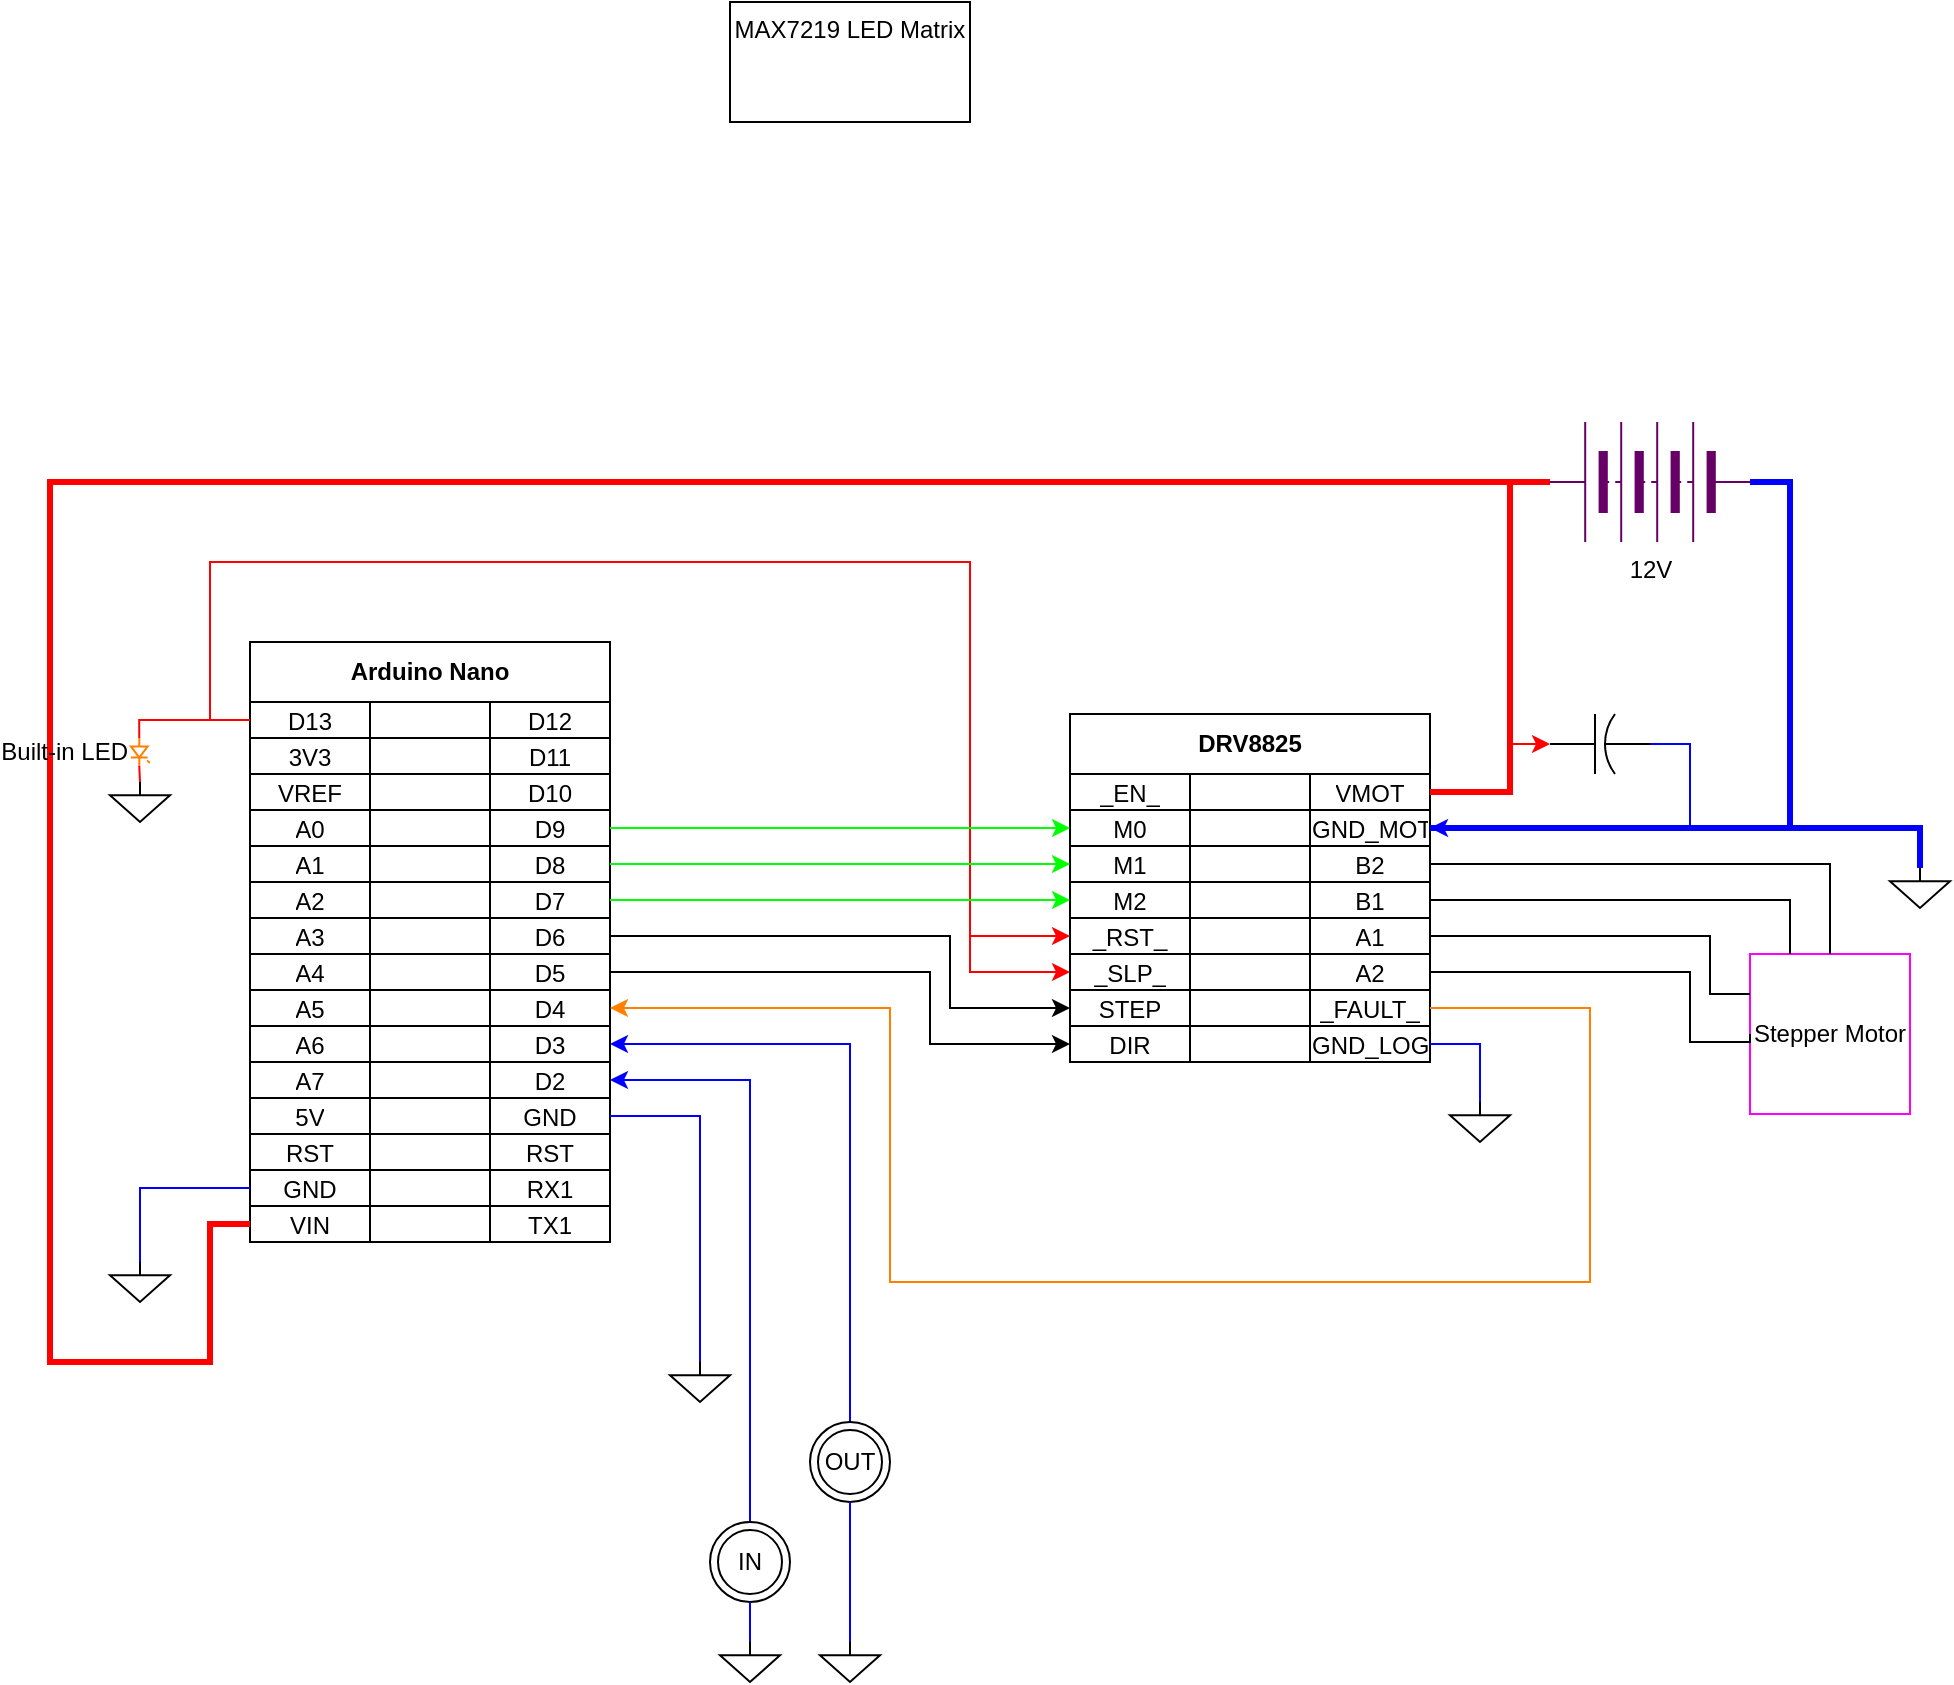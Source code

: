 <mxfile version="14.7.3" type="device"><diagram id="TXso9fVf8cM4rsJwW4SU" name="Page-1"><mxGraphModel dx="2128" dy="1680" grid="1" gridSize="10" guides="1" tooltips="1" connect="1" arrows="1" fold="1" page="1" pageScale="1" pageWidth="850" pageHeight="1100" math="0" shadow="0"><root><mxCell id="0"/><mxCell id="1" parent="0"/><mxCell id="DZu8UO2QoHD8hDqVI39r-14" value="Arduino Nano" style="shape=table;html=1;whiteSpace=wrap;startSize=30;container=1;collapsible=0;childLayout=tableLayout;fontStyle=1;align=center;" parent="1" vertex="1"><mxGeometry x="120" y="80" width="180" height="300" as="geometry"/></mxCell><mxCell id="DZu8UO2QoHD8hDqVI39r-15" value="" style="shape=partialRectangle;html=1;whiteSpace=wrap;collapsible=0;dropTarget=0;pointerEvents=0;fillColor=none;top=0;left=0;bottom=0;right=0;points=[[0,0.5],[1,0.5]];portConstraint=eastwest;" parent="DZu8UO2QoHD8hDqVI39r-14" vertex="1"><mxGeometry y="30" width="180" height="18" as="geometry"/></mxCell><mxCell id="DZu8UO2QoHD8hDqVI39r-16" value="D13" style="shape=partialRectangle;html=1;whiteSpace=wrap;connectable=0;fillColor=none;top=0;left=0;bottom=0;right=0;overflow=hidden;" parent="DZu8UO2QoHD8hDqVI39r-15" vertex="1"><mxGeometry width="60" height="18" as="geometry"/></mxCell><mxCell id="DZu8UO2QoHD8hDqVI39r-17" value="" style="shape=partialRectangle;html=1;whiteSpace=wrap;connectable=0;fillColor=none;top=0;left=0;bottom=0;right=0;overflow=hidden;" parent="DZu8UO2QoHD8hDqVI39r-15" vertex="1"><mxGeometry x="60" width="60" height="18" as="geometry"/></mxCell><mxCell id="DZu8UO2QoHD8hDqVI39r-18" value="D12" style="shape=partialRectangle;html=1;whiteSpace=wrap;connectable=0;fillColor=none;top=0;left=0;bottom=0;right=0;overflow=hidden;" parent="DZu8UO2QoHD8hDqVI39r-15" vertex="1"><mxGeometry x="120" width="60" height="18" as="geometry"/></mxCell><mxCell id="DZu8UO2QoHD8hDqVI39r-19" value="" style="shape=partialRectangle;html=1;whiteSpace=wrap;collapsible=0;dropTarget=0;pointerEvents=0;fillColor=none;top=0;left=0;bottom=0;right=0;points=[[0,0.5],[1,0.5]];portConstraint=eastwest;" parent="DZu8UO2QoHD8hDqVI39r-14" vertex="1"><mxGeometry y="48" width="180" height="18" as="geometry"/></mxCell><mxCell id="DZu8UO2QoHD8hDqVI39r-20" value="3V3" style="shape=partialRectangle;html=1;whiteSpace=wrap;connectable=0;fillColor=none;top=0;left=0;bottom=0;right=0;overflow=hidden;" parent="DZu8UO2QoHD8hDqVI39r-19" vertex="1"><mxGeometry width="60" height="18" as="geometry"/></mxCell><mxCell id="DZu8UO2QoHD8hDqVI39r-21" value="" style="shape=partialRectangle;html=1;whiteSpace=wrap;connectable=0;fillColor=none;top=0;left=0;bottom=0;right=0;overflow=hidden;" parent="DZu8UO2QoHD8hDqVI39r-19" vertex="1"><mxGeometry x="60" width="60" height="18" as="geometry"/></mxCell><mxCell id="DZu8UO2QoHD8hDqVI39r-22" value="D11" style="shape=partialRectangle;html=1;whiteSpace=wrap;connectable=0;fillColor=none;top=0;left=0;bottom=0;right=0;overflow=hidden;" parent="DZu8UO2QoHD8hDqVI39r-19" vertex="1"><mxGeometry x="120" width="60" height="18" as="geometry"/></mxCell><mxCell id="DZu8UO2QoHD8hDqVI39r-23" value="" style="shape=partialRectangle;html=1;whiteSpace=wrap;collapsible=0;dropTarget=0;pointerEvents=0;fillColor=none;top=0;left=0;bottom=0;right=0;points=[[0,0.5],[1,0.5]];portConstraint=eastwest;" parent="DZu8UO2QoHD8hDqVI39r-14" vertex="1"><mxGeometry y="66" width="180" height="18" as="geometry"/></mxCell><mxCell id="DZu8UO2QoHD8hDqVI39r-24" value="VREF" style="shape=partialRectangle;html=1;whiteSpace=wrap;connectable=0;fillColor=none;top=0;left=0;bottom=0;right=0;overflow=hidden;" parent="DZu8UO2QoHD8hDqVI39r-23" vertex="1"><mxGeometry width="60" height="18" as="geometry"/></mxCell><mxCell id="DZu8UO2QoHD8hDqVI39r-25" value="" style="shape=partialRectangle;html=1;whiteSpace=wrap;connectable=0;fillColor=none;top=0;left=0;bottom=0;right=0;overflow=hidden;" parent="DZu8UO2QoHD8hDqVI39r-23" vertex="1"><mxGeometry x="60" width="60" height="18" as="geometry"/></mxCell><mxCell id="DZu8UO2QoHD8hDqVI39r-26" value="D10" style="shape=partialRectangle;html=1;whiteSpace=wrap;connectable=0;fillColor=none;top=0;left=0;bottom=0;right=0;overflow=hidden;" parent="DZu8UO2QoHD8hDqVI39r-23" vertex="1"><mxGeometry x="120" width="60" height="18" as="geometry"/></mxCell><mxCell id="DZu8UO2QoHD8hDqVI39r-31" style="shape=partialRectangle;html=1;whiteSpace=wrap;collapsible=0;dropTarget=0;pointerEvents=0;fillColor=none;top=0;left=0;bottom=0;right=0;points=[[0,0.5],[1,0.5]];portConstraint=eastwest;" parent="DZu8UO2QoHD8hDqVI39r-14" vertex="1"><mxGeometry y="84" width="180" height="18" as="geometry"/></mxCell><mxCell id="DZu8UO2QoHD8hDqVI39r-32" value="A0" style="shape=partialRectangle;html=1;whiteSpace=wrap;connectable=0;fillColor=none;top=0;left=0;bottom=0;right=0;overflow=hidden;" parent="DZu8UO2QoHD8hDqVI39r-31" vertex="1"><mxGeometry width="60" height="18" as="geometry"/></mxCell><mxCell id="DZu8UO2QoHD8hDqVI39r-33" style="shape=partialRectangle;html=1;whiteSpace=wrap;connectable=0;fillColor=none;top=0;left=0;bottom=0;right=0;overflow=hidden;" parent="DZu8UO2QoHD8hDqVI39r-31" vertex="1"><mxGeometry x="60" width="60" height="18" as="geometry"/></mxCell><mxCell id="DZu8UO2QoHD8hDqVI39r-34" value="D9" style="shape=partialRectangle;html=1;whiteSpace=wrap;connectable=0;fillColor=none;top=0;left=0;bottom=0;right=0;overflow=hidden;" parent="DZu8UO2QoHD8hDqVI39r-31" vertex="1"><mxGeometry x="120" width="60" height="18" as="geometry"/></mxCell><mxCell id="DZu8UO2QoHD8hDqVI39r-35" style="shape=partialRectangle;html=1;whiteSpace=wrap;collapsible=0;dropTarget=0;pointerEvents=0;fillColor=none;top=0;left=0;bottom=0;right=0;points=[[0,0.5],[1,0.5]];portConstraint=eastwest;" parent="DZu8UO2QoHD8hDqVI39r-14" vertex="1"><mxGeometry y="102" width="180" height="18" as="geometry"/></mxCell><mxCell id="DZu8UO2QoHD8hDqVI39r-36" value="A1" style="shape=partialRectangle;html=1;whiteSpace=wrap;connectable=0;fillColor=none;top=0;left=0;bottom=0;right=0;overflow=hidden;" parent="DZu8UO2QoHD8hDqVI39r-35" vertex="1"><mxGeometry width="60" height="18" as="geometry"/></mxCell><mxCell id="DZu8UO2QoHD8hDqVI39r-37" style="shape=partialRectangle;html=1;whiteSpace=wrap;connectable=0;fillColor=none;top=0;left=0;bottom=0;right=0;overflow=hidden;" parent="DZu8UO2QoHD8hDqVI39r-35" vertex="1"><mxGeometry x="60" width="60" height="18" as="geometry"/></mxCell><mxCell id="DZu8UO2QoHD8hDqVI39r-38" value="D8" style="shape=partialRectangle;html=1;whiteSpace=wrap;connectable=0;fillColor=none;top=0;left=0;bottom=0;right=0;overflow=hidden;" parent="DZu8UO2QoHD8hDqVI39r-35" vertex="1"><mxGeometry x="120" width="60" height="18" as="geometry"/></mxCell><mxCell id="DZu8UO2QoHD8hDqVI39r-39" style="shape=partialRectangle;html=1;whiteSpace=wrap;collapsible=0;dropTarget=0;pointerEvents=0;fillColor=none;top=0;left=0;bottom=0;right=0;points=[[0,0.5],[1,0.5]];portConstraint=eastwest;" parent="DZu8UO2QoHD8hDqVI39r-14" vertex="1"><mxGeometry y="120" width="180" height="18" as="geometry"/></mxCell><mxCell id="DZu8UO2QoHD8hDqVI39r-40" value="A2" style="shape=partialRectangle;html=1;whiteSpace=wrap;connectable=0;fillColor=none;top=0;left=0;bottom=0;right=0;overflow=hidden;" parent="DZu8UO2QoHD8hDqVI39r-39" vertex="1"><mxGeometry width="60" height="18" as="geometry"/></mxCell><mxCell id="DZu8UO2QoHD8hDqVI39r-41" style="shape=partialRectangle;html=1;whiteSpace=wrap;connectable=0;fillColor=none;top=0;left=0;bottom=0;right=0;overflow=hidden;" parent="DZu8UO2QoHD8hDqVI39r-39" vertex="1"><mxGeometry x="60" width="60" height="18" as="geometry"/></mxCell><mxCell id="DZu8UO2QoHD8hDqVI39r-42" value="D7" style="shape=partialRectangle;html=1;whiteSpace=wrap;connectable=0;fillColor=none;top=0;left=0;bottom=0;right=0;overflow=hidden;" parent="DZu8UO2QoHD8hDqVI39r-39" vertex="1"><mxGeometry x="120" width="60" height="18" as="geometry"/></mxCell><mxCell id="DZu8UO2QoHD8hDqVI39r-43" style="shape=partialRectangle;html=1;whiteSpace=wrap;collapsible=0;dropTarget=0;pointerEvents=0;fillColor=none;top=0;left=0;bottom=0;right=0;points=[[0,0.5],[1,0.5]];portConstraint=eastwest;" parent="DZu8UO2QoHD8hDqVI39r-14" vertex="1"><mxGeometry y="138" width="180" height="18" as="geometry"/></mxCell><mxCell id="DZu8UO2QoHD8hDqVI39r-44" value="A3" style="shape=partialRectangle;html=1;whiteSpace=wrap;connectable=0;fillColor=none;top=0;left=0;bottom=0;right=0;overflow=hidden;" parent="DZu8UO2QoHD8hDqVI39r-43" vertex="1"><mxGeometry width="60" height="18" as="geometry"/></mxCell><mxCell id="DZu8UO2QoHD8hDqVI39r-45" style="shape=partialRectangle;html=1;whiteSpace=wrap;connectable=0;fillColor=none;top=0;left=0;bottom=0;right=0;overflow=hidden;" parent="DZu8UO2QoHD8hDqVI39r-43" vertex="1"><mxGeometry x="60" width="60" height="18" as="geometry"/></mxCell><mxCell id="DZu8UO2QoHD8hDqVI39r-46" value="D6" style="shape=partialRectangle;html=1;whiteSpace=wrap;connectable=0;fillColor=none;top=0;left=0;bottom=0;right=0;overflow=hidden;" parent="DZu8UO2QoHD8hDqVI39r-43" vertex="1"><mxGeometry x="120" width="60" height="18" as="geometry"/></mxCell><mxCell id="DZu8UO2QoHD8hDqVI39r-47" style="shape=partialRectangle;html=1;whiteSpace=wrap;collapsible=0;dropTarget=0;pointerEvents=0;fillColor=none;top=0;left=0;bottom=0;right=0;points=[[0,0.5],[1,0.5]];portConstraint=eastwest;" parent="DZu8UO2QoHD8hDqVI39r-14" vertex="1"><mxGeometry y="156" width="180" height="18" as="geometry"/></mxCell><mxCell id="DZu8UO2QoHD8hDqVI39r-48" value="A4" style="shape=partialRectangle;html=1;whiteSpace=wrap;connectable=0;fillColor=none;top=0;left=0;bottom=0;right=0;overflow=hidden;" parent="DZu8UO2QoHD8hDqVI39r-47" vertex="1"><mxGeometry width="60" height="18" as="geometry"/></mxCell><mxCell id="DZu8UO2QoHD8hDqVI39r-49" style="shape=partialRectangle;html=1;whiteSpace=wrap;connectable=0;fillColor=none;top=0;left=0;bottom=0;right=0;overflow=hidden;" parent="DZu8UO2QoHD8hDqVI39r-47" vertex="1"><mxGeometry x="60" width="60" height="18" as="geometry"/></mxCell><mxCell id="DZu8UO2QoHD8hDqVI39r-50" value="D5" style="shape=partialRectangle;html=1;whiteSpace=wrap;connectable=0;fillColor=none;top=0;left=0;bottom=0;right=0;overflow=hidden;" parent="DZu8UO2QoHD8hDqVI39r-47" vertex="1"><mxGeometry x="120" width="60" height="18" as="geometry"/></mxCell><mxCell id="DZu8UO2QoHD8hDqVI39r-51" style="shape=partialRectangle;html=1;whiteSpace=wrap;collapsible=0;dropTarget=0;pointerEvents=0;fillColor=none;top=0;left=0;bottom=0;right=0;points=[[0,0.5],[1,0.5]];portConstraint=eastwest;" parent="DZu8UO2QoHD8hDqVI39r-14" vertex="1"><mxGeometry y="174" width="180" height="18" as="geometry"/></mxCell><mxCell id="DZu8UO2QoHD8hDqVI39r-52" value="A5" style="shape=partialRectangle;html=1;whiteSpace=wrap;connectable=0;fillColor=none;top=0;left=0;bottom=0;right=0;overflow=hidden;" parent="DZu8UO2QoHD8hDqVI39r-51" vertex="1"><mxGeometry width="60" height="18" as="geometry"/></mxCell><mxCell id="DZu8UO2QoHD8hDqVI39r-53" style="shape=partialRectangle;html=1;whiteSpace=wrap;connectable=0;fillColor=none;top=0;left=0;bottom=0;right=0;overflow=hidden;" parent="DZu8UO2QoHD8hDqVI39r-51" vertex="1"><mxGeometry x="60" width="60" height="18" as="geometry"/></mxCell><mxCell id="DZu8UO2QoHD8hDqVI39r-54" value="D4" style="shape=partialRectangle;html=1;whiteSpace=wrap;connectable=0;fillColor=none;top=0;left=0;bottom=0;right=0;overflow=hidden;" parent="DZu8UO2QoHD8hDqVI39r-51" vertex="1"><mxGeometry x="120" width="60" height="18" as="geometry"/></mxCell><mxCell id="DZu8UO2QoHD8hDqVI39r-55" style="shape=partialRectangle;html=1;whiteSpace=wrap;collapsible=0;dropTarget=0;pointerEvents=0;fillColor=none;top=0;left=0;bottom=0;right=0;points=[[0,0.5],[1,0.5]];portConstraint=eastwest;" parent="DZu8UO2QoHD8hDqVI39r-14" vertex="1"><mxGeometry y="192" width="180" height="18" as="geometry"/></mxCell><mxCell id="DZu8UO2QoHD8hDqVI39r-56" value="A6" style="shape=partialRectangle;html=1;whiteSpace=wrap;connectable=0;fillColor=none;top=0;left=0;bottom=0;right=0;overflow=hidden;" parent="DZu8UO2QoHD8hDqVI39r-55" vertex="1"><mxGeometry width="60" height="18" as="geometry"/></mxCell><mxCell id="DZu8UO2QoHD8hDqVI39r-57" style="shape=partialRectangle;html=1;whiteSpace=wrap;connectable=0;fillColor=none;top=0;left=0;bottom=0;right=0;overflow=hidden;" parent="DZu8UO2QoHD8hDqVI39r-55" vertex="1"><mxGeometry x="60" width="60" height="18" as="geometry"/></mxCell><mxCell id="DZu8UO2QoHD8hDqVI39r-58" value="D3" style="shape=partialRectangle;html=1;whiteSpace=wrap;connectable=0;fillColor=none;top=0;left=0;bottom=0;right=0;overflow=hidden;" parent="DZu8UO2QoHD8hDqVI39r-55" vertex="1"><mxGeometry x="120" width="60" height="18" as="geometry"/></mxCell><mxCell id="DZu8UO2QoHD8hDqVI39r-59" style="shape=partialRectangle;html=1;whiteSpace=wrap;collapsible=0;dropTarget=0;pointerEvents=0;fillColor=none;top=0;left=0;bottom=0;right=0;points=[[0,0.5],[1,0.5]];portConstraint=eastwest;" parent="DZu8UO2QoHD8hDqVI39r-14" vertex="1"><mxGeometry y="210" width="180" height="18" as="geometry"/></mxCell><mxCell id="DZu8UO2QoHD8hDqVI39r-60" value="A7" style="shape=partialRectangle;html=1;whiteSpace=wrap;connectable=0;fillColor=none;top=0;left=0;bottom=0;right=0;overflow=hidden;" parent="DZu8UO2QoHD8hDqVI39r-59" vertex="1"><mxGeometry width="60" height="18" as="geometry"/></mxCell><mxCell id="DZu8UO2QoHD8hDqVI39r-61" style="shape=partialRectangle;html=1;whiteSpace=wrap;connectable=0;fillColor=none;top=0;left=0;bottom=0;right=0;overflow=hidden;" parent="DZu8UO2QoHD8hDqVI39r-59" vertex="1"><mxGeometry x="60" width="60" height="18" as="geometry"/></mxCell><mxCell id="DZu8UO2QoHD8hDqVI39r-62" value="D2" style="shape=partialRectangle;html=1;whiteSpace=wrap;connectable=0;fillColor=none;top=0;left=0;bottom=0;right=0;overflow=hidden;" parent="DZu8UO2QoHD8hDqVI39r-59" vertex="1"><mxGeometry x="120" width="60" height="18" as="geometry"/></mxCell><mxCell id="DZu8UO2QoHD8hDqVI39r-63" style="shape=partialRectangle;html=1;whiteSpace=wrap;collapsible=0;dropTarget=0;pointerEvents=0;fillColor=none;top=0;left=0;bottom=0;right=0;points=[[0,0.5],[1,0.5]];portConstraint=eastwest;" parent="DZu8UO2QoHD8hDqVI39r-14" vertex="1"><mxGeometry y="228" width="180" height="18" as="geometry"/></mxCell><mxCell id="DZu8UO2QoHD8hDqVI39r-64" value="5V" style="shape=partialRectangle;html=1;whiteSpace=wrap;connectable=0;fillColor=none;top=0;left=0;bottom=0;right=0;overflow=hidden;" parent="DZu8UO2QoHD8hDqVI39r-63" vertex="1"><mxGeometry width="60" height="18" as="geometry"/></mxCell><mxCell id="DZu8UO2QoHD8hDqVI39r-65" style="shape=partialRectangle;html=1;whiteSpace=wrap;connectable=0;fillColor=none;top=0;left=0;bottom=0;right=0;overflow=hidden;" parent="DZu8UO2QoHD8hDqVI39r-63" vertex="1"><mxGeometry x="60" width="60" height="18" as="geometry"/></mxCell><mxCell id="DZu8UO2QoHD8hDqVI39r-66" value="GND" style="shape=partialRectangle;html=1;whiteSpace=wrap;connectable=0;fillColor=none;top=0;left=0;bottom=0;right=0;overflow=hidden;" parent="DZu8UO2QoHD8hDqVI39r-63" vertex="1"><mxGeometry x="120" width="60" height="18" as="geometry"/></mxCell><mxCell id="DZu8UO2QoHD8hDqVI39r-67" style="shape=partialRectangle;html=1;whiteSpace=wrap;collapsible=0;dropTarget=0;pointerEvents=0;fillColor=none;top=0;left=0;bottom=0;right=0;points=[[0,0.5],[1,0.5]];portConstraint=eastwest;" parent="DZu8UO2QoHD8hDqVI39r-14" vertex="1"><mxGeometry y="246" width="180" height="18" as="geometry"/></mxCell><mxCell id="DZu8UO2QoHD8hDqVI39r-68" value="RST" style="shape=partialRectangle;html=1;whiteSpace=wrap;connectable=0;fillColor=none;top=0;left=0;bottom=0;right=0;overflow=hidden;" parent="DZu8UO2QoHD8hDqVI39r-67" vertex="1"><mxGeometry width="60" height="18" as="geometry"/></mxCell><mxCell id="DZu8UO2QoHD8hDqVI39r-69" style="shape=partialRectangle;html=1;whiteSpace=wrap;connectable=0;fillColor=none;top=0;left=0;bottom=0;right=0;overflow=hidden;" parent="DZu8UO2QoHD8hDqVI39r-67" vertex="1"><mxGeometry x="60" width="60" height="18" as="geometry"/></mxCell><mxCell id="DZu8UO2QoHD8hDqVI39r-70" value="RST" style="shape=partialRectangle;html=1;whiteSpace=wrap;connectable=0;fillColor=none;top=0;left=0;bottom=0;right=0;overflow=hidden;" parent="DZu8UO2QoHD8hDqVI39r-67" vertex="1"><mxGeometry x="120" width="60" height="18" as="geometry"/></mxCell><mxCell id="DZu8UO2QoHD8hDqVI39r-71" style="shape=partialRectangle;html=1;whiteSpace=wrap;collapsible=0;dropTarget=0;pointerEvents=0;fillColor=none;top=0;left=0;bottom=0;right=0;points=[[0,0.5],[1,0.5]];portConstraint=eastwest;" parent="DZu8UO2QoHD8hDqVI39r-14" vertex="1"><mxGeometry y="264" width="180" height="18" as="geometry"/></mxCell><mxCell id="DZu8UO2QoHD8hDqVI39r-72" value="GND" style="shape=partialRectangle;html=1;whiteSpace=wrap;connectable=0;fillColor=none;top=0;left=0;bottom=0;right=0;overflow=hidden;" parent="DZu8UO2QoHD8hDqVI39r-71" vertex="1"><mxGeometry width="60" height="18" as="geometry"/></mxCell><mxCell id="DZu8UO2QoHD8hDqVI39r-73" style="shape=partialRectangle;html=1;whiteSpace=wrap;connectable=0;fillColor=none;top=0;left=0;bottom=0;right=0;overflow=hidden;" parent="DZu8UO2QoHD8hDqVI39r-71" vertex="1"><mxGeometry x="60" width="60" height="18" as="geometry"/></mxCell><mxCell id="DZu8UO2QoHD8hDqVI39r-74" value="RX1" style="shape=partialRectangle;html=1;whiteSpace=wrap;connectable=0;fillColor=none;top=0;left=0;bottom=0;right=0;overflow=hidden;" parent="DZu8UO2QoHD8hDqVI39r-71" vertex="1"><mxGeometry x="120" width="60" height="18" as="geometry"/></mxCell><mxCell id="DZu8UO2QoHD8hDqVI39r-75" style="shape=partialRectangle;html=1;whiteSpace=wrap;collapsible=0;dropTarget=0;pointerEvents=0;fillColor=none;top=0;left=0;bottom=0;right=0;points=[[0,0.5],[1,0.5]];portConstraint=eastwest;" parent="DZu8UO2QoHD8hDqVI39r-14" vertex="1"><mxGeometry y="282" width="180" height="18" as="geometry"/></mxCell><mxCell id="DZu8UO2QoHD8hDqVI39r-76" value="VIN" style="shape=partialRectangle;html=1;whiteSpace=wrap;connectable=0;fillColor=none;top=0;left=0;bottom=0;right=0;overflow=hidden;" parent="DZu8UO2QoHD8hDqVI39r-75" vertex="1"><mxGeometry width="60" height="18" as="geometry"/></mxCell><mxCell id="DZu8UO2QoHD8hDqVI39r-77" style="shape=partialRectangle;html=1;whiteSpace=wrap;connectable=0;fillColor=none;top=0;left=0;bottom=0;right=0;overflow=hidden;" parent="DZu8UO2QoHD8hDqVI39r-75" vertex="1"><mxGeometry x="60" width="60" height="18" as="geometry"/></mxCell><mxCell id="DZu8UO2QoHD8hDqVI39r-78" value="TX1" style="shape=partialRectangle;html=1;whiteSpace=wrap;connectable=0;fillColor=none;top=0;left=0;bottom=0;right=0;overflow=hidden;" parent="DZu8UO2QoHD8hDqVI39r-75" vertex="1"><mxGeometry x="120" width="60" height="18" as="geometry"/></mxCell><mxCell id="DZu8UO2QoHD8hDqVI39r-206" value="DRV8825" style="shape=table;html=1;whiteSpace=wrap;startSize=30;container=1;collapsible=0;childLayout=tableLayout;fontStyle=1;align=center;" parent="1" vertex="1"><mxGeometry x="530" y="116" width="180" height="174" as="geometry"/></mxCell><mxCell id="DZu8UO2QoHD8hDqVI39r-207" value="" style="shape=partialRectangle;html=1;whiteSpace=wrap;collapsible=0;dropTarget=0;pointerEvents=0;fillColor=none;top=0;left=0;bottom=0;right=0;points=[[0,0.5],[1,0.5]];portConstraint=eastwest;" parent="DZu8UO2QoHD8hDqVI39r-206" vertex="1"><mxGeometry y="30" width="180" height="18" as="geometry"/></mxCell><mxCell id="DZu8UO2QoHD8hDqVI39r-208" value="_EN_" style="shape=partialRectangle;html=1;whiteSpace=wrap;connectable=0;fillColor=none;top=0;left=0;bottom=0;right=0;overflow=hidden;" parent="DZu8UO2QoHD8hDqVI39r-207" vertex="1"><mxGeometry width="60" height="18" as="geometry"/></mxCell><mxCell id="DZu8UO2QoHD8hDqVI39r-209" value="" style="shape=partialRectangle;html=1;whiteSpace=wrap;connectable=0;fillColor=none;top=0;left=0;bottom=0;right=0;overflow=hidden;" parent="DZu8UO2QoHD8hDqVI39r-207" vertex="1"><mxGeometry x="60" width="60" height="18" as="geometry"/></mxCell><mxCell id="DZu8UO2QoHD8hDqVI39r-210" value="VMOT" style="shape=partialRectangle;html=1;whiteSpace=wrap;connectable=0;fillColor=none;top=0;left=0;bottom=0;right=0;overflow=hidden;" parent="DZu8UO2QoHD8hDqVI39r-207" vertex="1"><mxGeometry x="120" width="60" height="18" as="geometry"/></mxCell><mxCell id="DZu8UO2QoHD8hDqVI39r-211" value="" style="shape=partialRectangle;html=1;whiteSpace=wrap;collapsible=0;dropTarget=0;pointerEvents=0;fillColor=none;top=0;left=0;bottom=0;right=0;points=[[0,0.5],[1,0.5]];portConstraint=eastwest;" parent="DZu8UO2QoHD8hDqVI39r-206" vertex="1"><mxGeometry y="48" width="180" height="18" as="geometry"/></mxCell><mxCell id="DZu8UO2QoHD8hDqVI39r-212" value="M0" style="shape=partialRectangle;html=1;whiteSpace=wrap;connectable=0;fillColor=none;top=0;left=0;bottom=0;right=0;overflow=hidden;" parent="DZu8UO2QoHD8hDqVI39r-211" vertex="1"><mxGeometry width="60" height="18" as="geometry"/></mxCell><mxCell id="DZu8UO2QoHD8hDqVI39r-213" value="" style="shape=partialRectangle;html=1;whiteSpace=wrap;connectable=0;fillColor=none;top=0;left=0;bottom=0;right=0;overflow=hidden;" parent="DZu8UO2QoHD8hDqVI39r-211" vertex="1"><mxGeometry x="60" width="60" height="18" as="geometry"/></mxCell><mxCell id="DZu8UO2QoHD8hDqVI39r-214" value="GND_MOT" style="shape=partialRectangle;html=1;whiteSpace=wrap;connectable=0;fillColor=none;top=0;left=0;bottom=0;right=0;overflow=hidden;" parent="DZu8UO2QoHD8hDqVI39r-211" vertex="1"><mxGeometry x="120" width="60" height="18" as="geometry"/></mxCell><mxCell id="DZu8UO2QoHD8hDqVI39r-215" value="" style="shape=partialRectangle;html=1;whiteSpace=wrap;collapsible=0;dropTarget=0;pointerEvents=0;fillColor=none;top=0;left=0;bottom=0;right=0;points=[[0,0.5],[1,0.5]];portConstraint=eastwest;" parent="DZu8UO2QoHD8hDqVI39r-206" vertex="1"><mxGeometry y="66" width="180" height="18" as="geometry"/></mxCell><mxCell id="DZu8UO2QoHD8hDqVI39r-216" value="M1" style="shape=partialRectangle;html=1;whiteSpace=wrap;connectable=0;fillColor=none;top=0;left=0;bottom=0;right=0;overflow=hidden;" parent="DZu8UO2QoHD8hDqVI39r-215" vertex="1"><mxGeometry width="60" height="18" as="geometry"/></mxCell><mxCell id="DZu8UO2QoHD8hDqVI39r-217" value="" style="shape=partialRectangle;html=1;whiteSpace=wrap;connectable=0;fillColor=none;top=0;left=0;bottom=0;right=0;overflow=hidden;" parent="DZu8UO2QoHD8hDqVI39r-215" vertex="1"><mxGeometry x="60" width="60" height="18" as="geometry"/></mxCell><mxCell id="DZu8UO2QoHD8hDqVI39r-218" value="B2" style="shape=partialRectangle;html=1;whiteSpace=wrap;connectable=0;fillColor=none;top=0;left=0;bottom=0;right=0;overflow=hidden;" parent="DZu8UO2QoHD8hDqVI39r-215" vertex="1"><mxGeometry x="120" width="60" height="18" as="geometry"/></mxCell><mxCell id="DZu8UO2QoHD8hDqVI39r-219" style="shape=partialRectangle;html=1;whiteSpace=wrap;collapsible=0;dropTarget=0;pointerEvents=0;fillColor=none;top=0;left=0;bottom=0;right=0;points=[[0,0.5],[1,0.5]];portConstraint=eastwest;" parent="DZu8UO2QoHD8hDqVI39r-206" vertex="1"><mxGeometry y="84" width="180" height="18" as="geometry"/></mxCell><mxCell id="DZu8UO2QoHD8hDqVI39r-220" value="M2" style="shape=partialRectangle;html=1;whiteSpace=wrap;connectable=0;fillColor=none;top=0;left=0;bottom=0;right=0;overflow=hidden;" parent="DZu8UO2QoHD8hDqVI39r-219" vertex="1"><mxGeometry width="60" height="18" as="geometry"/></mxCell><mxCell id="DZu8UO2QoHD8hDqVI39r-221" style="shape=partialRectangle;html=1;whiteSpace=wrap;connectable=0;fillColor=none;top=0;left=0;bottom=0;right=0;overflow=hidden;" parent="DZu8UO2QoHD8hDqVI39r-219" vertex="1"><mxGeometry x="60" width="60" height="18" as="geometry"/></mxCell><mxCell id="DZu8UO2QoHD8hDqVI39r-222" value="B1" style="shape=partialRectangle;html=1;whiteSpace=wrap;connectable=0;fillColor=none;top=0;left=0;bottom=0;right=0;overflow=hidden;" parent="DZu8UO2QoHD8hDqVI39r-219" vertex="1"><mxGeometry x="120" width="60" height="18" as="geometry"/></mxCell><mxCell id="DZu8UO2QoHD8hDqVI39r-223" style="shape=partialRectangle;html=1;whiteSpace=wrap;collapsible=0;dropTarget=0;pointerEvents=0;fillColor=none;top=0;left=0;bottom=0;right=0;points=[[0,0.5],[1,0.5]];portConstraint=eastwest;" parent="DZu8UO2QoHD8hDqVI39r-206" vertex="1"><mxGeometry y="102" width="180" height="18" as="geometry"/></mxCell><mxCell id="DZu8UO2QoHD8hDqVI39r-224" value="_RST_" style="shape=partialRectangle;html=1;whiteSpace=wrap;connectable=0;fillColor=none;top=0;left=0;bottom=0;right=0;overflow=hidden;" parent="DZu8UO2QoHD8hDqVI39r-223" vertex="1"><mxGeometry width="60" height="18" as="geometry"/></mxCell><mxCell id="DZu8UO2QoHD8hDqVI39r-225" style="shape=partialRectangle;html=1;whiteSpace=wrap;connectable=0;fillColor=none;top=0;left=0;bottom=0;right=0;overflow=hidden;" parent="DZu8UO2QoHD8hDqVI39r-223" vertex="1"><mxGeometry x="60" width="60" height="18" as="geometry"/></mxCell><mxCell id="DZu8UO2QoHD8hDqVI39r-226" value="A1" style="shape=partialRectangle;html=1;whiteSpace=wrap;connectable=0;fillColor=none;top=0;left=0;bottom=0;right=0;overflow=hidden;" parent="DZu8UO2QoHD8hDqVI39r-223" vertex="1"><mxGeometry x="120" width="60" height="18" as="geometry"/></mxCell><mxCell id="DZu8UO2QoHD8hDqVI39r-227" style="shape=partialRectangle;html=1;whiteSpace=wrap;collapsible=0;dropTarget=0;pointerEvents=0;fillColor=none;top=0;left=0;bottom=0;right=0;points=[[0,0.5],[1,0.5]];portConstraint=eastwest;" parent="DZu8UO2QoHD8hDqVI39r-206" vertex="1"><mxGeometry y="120" width="180" height="18" as="geometry"/></mxCell><mxCell id="DZu8UO2QoHD8hDqVI39r-228" value="_SLP_" style="shape=partialRectangle;html=1;whiteSpace=wrap;connectable=0;fillColor=none;top=0;left=0;bottom=0;right=0;overflow=hidden;" parent="DZu8UO2QoHD8hDqVI39r-227" vertex="1"><mxGeometry width="60" height="18" as="geometry"/></mxCell><mxCell id="DZu8UO2QoHD8hDqVI39r-229" style="shape=partialRectangle;html=1;whiteSpace=wrap;connectable=0;fillColor=none;top=0;left=0;bottom=0;right=0;overflow=hidden;" parent="DZu8UO2QoHD8hDqVI39r-227" vertex="1"><mxGeometry x="60" width="60" height="18" as="geometry"/></mxCell><mxCell id="DZu8UO2QoHD8hDqVI39r-230" value="A2" style="shape=partialRectangle;html=1;whiteSpace=wrap;connectable=0;fillColor=none;top=0;left=0;bottom=0;right=0;overflow=hidden;" parent="DZu8UO2QoHD8hDqVI39r-227" vertex="1"><mxGeometry x="120" width="60" height="18" as="geometry"/></mxCell><mxCell id="DZu8UO2QoHD8hDqVI39r-231" style="shape=partialRectangle;html=1;whiteSpace=wrap;collapsible=0;dropTarget=0;pointerEvents=0;fillColor=none;top=0;left=0;bottom=0;right=0;points=[[0,0.5],[1,0.5]];portConstraint=eastwest;" parent="DZu8UO2QoHD8hDqVI39r-206" vertex="1"><mxGeometry y="138" width="180" height="18" as="geometry"/></mxCell><mxCell id="DZu8UO2QoHD8hDqVI39r-232" value="STEP" style="shape=partialRectangle;html=1;whiteSpace=wrap;connectable=0;fillColor=none;top=0;left=0;bottom=0;right=0;overflow=hidden;" parent="DZu8UO2QoHD8hDqVI39r-231" vertex="1"><mxGeometry width="60" height="18" as="geometry"/></mxCell><mxCell id="DZu8UO2QoHD8hDqVI39r-233" style="shape=partialRectangle;html=1;whiteSpace=wrap;connectable=0;fillColor=none;top=0;left=0;bottom=0;right=0;overflow=hidden;" parent="DZu8UO2QoHD8hDqVI39r-231" vertex="1"><mxGeometry x="60" width="60" height="18" as="geometry"/></mxCell><mxCell id="DZu8UO2QoHD8hDqVI39r-234" value="_FAULT_" style="shape=partialRectangle;html=1;whiteSpace=wrap;connectable=0;fillColor=none;top=0;left=0;bottom=0;right=0;overflow=hidden;" parent="DZu8UO2QoHD8hDqVI39r-231" vertex="1"><mxGeometry x="120" width="60" height="18" as="geometry"/></mxCell><mxCell id="DZu8UO2QoHD8hDqVI39r-235" style="shape=partialRectangle;html=1;whiteSpace=wrap;collapsible=0;dropTarget=0;pointerEvents=0;fillColor=none;top=0;left=0;bottom=0;right=0;points=[[0,0.5],[1,0.5]];portConstraint=eastwest;" parent="DZu8UO2QoHD8hDqVI39r-206" vertex="1"><mxGeometry y="156" width="180" height="18" as="geometry"/></mxCell><mxCell id="DZu8UO2QoHD8hDqVI39r-236" value="DIR" style="shape=partialRectangle;html=1;whiteSpace=wrap;connectable=0;fillColor=none;top=0;left=0;bottom=0;right=0;overflow=hidden;" parent="DZu8UO2QoHD8hDqVI39r-235" vertex="1"><mxGeometry width="60" height="18" as="geometry"/></mxCell><mxCell id="DZu8UO2QoHD8hDqVI39r-237" style="shape=partialRectangle;html=1;whiteSpace=wrap;connectable=0;fillColor=none;top=0;left=0;bottom=0;right=0;overflow=hidden;" parent="DZu8UO2QoHD8hDqVI39r-235" vertex="1"><mxGeometry x="60" width="60" height="18" as="geometry"/></mxCell><mxCell id="DZu8UO2QoHD8hDqVI39r-238" value="GND_LOGIC" style="shape=partialRectangle;html=1;whiteSpace=wrap;connectable=0;fillColor=none;top=0;left=0;bottom=0;right=0;overflow=hidden;" parent="DZu8UO2QoHD8hDqVI39r-235" vertex="1"><mxGeometry x="120" width="60" height="18" as="geometry"/></mxCell><mxCell id="DZu8UO2QoHD8hDqVI39r-267" style="edgeStyle=orthogonalEdgeStyle;rounded=0;orthogonalLoop=1;jettySize=auto;html=1;exitX=1;exitY=0.5;exitDx=0;exitDy=0;entryX=1;entryY=0.5;entryDx=0;entryDy=0;strokeColor=#FF8000;" parent="1" source="DZu8UO2QoHD8hDqVI39r-231" target="DZu8UO2QoHD8hDqVI39r-51" edge="1"><mxGeometry relative="1" as="geometry"><Array as="points"><mxPoint x="790" y="263"/><mxPoint x="790" y="400"/><mxPoint x="440" y="400"/><mxPoint x="440" y="263"/></Array></mxGeometry></mxCell><mxCell id="DZu8UO2QoHD8hDqVI39r-268" style="edgeStyle=orthogonalEdgeStyle;rounded=0;orthogonalLoop=1;jettySize=auto;html=1;exitX=1;exitY=0.5;exitDx=0;exitDy=0;entryX=0;entryY=0.5;entryDx=0;entryDy=0;" parent="1" source="DZu8UO2QoHD8hDqVI39r-47" target="DZu8UO2QoHD8hDqVI39r-235" edge="1"><mxGeometry relative="1" as="geometry"><Array as="points"><mxPoint x="460" y="245"/><mxPoint x="460" y="281"/></Array></mxGeometry></mxCell><mxCell id="DZu8UO2QoHD8hDqVI39r-269" style="edgeStyle=orthogonalEdgeStyle;rounded=0;orthogonalLoop=1;jettySize=auto;html=1;exitX=0;exitY=0.5;exitDx=0;exitDy=0;entryX=0;entryY=0.5;entryDx=0;entryDy=0;strokeColor=#FF0000;" parent="1" source="DZu8UO2QoHD8hDqVI39r-15" target="DZu8UO2QoHD8hDqVI39r-227" edge="1"><mxGeometry relative="1" as="geometry"><Array as="points"><mxPoint x="100" y="119"/><mxPoint x="100" y="40"/><mxPoint x="480" y="40"/><mxPoint x="480" y="245"/></Array></mxGeometry></mxCell><mxCell id="DZu8UO2QoHD8hDqVI39r-270" style="edgeStyle=orthogonalEdgeStyle;rounded=0;orthogonalLoop=1;jettySize=auto;html=1;exitX=1;exitY=0.5;exitDx=0;exitDy=0;entryX=0;entryY=0.5;entryDx=0;entryDy=0;" parent="1" source="DZu8UO2QoHD8hDqVI39r-43" target="DZu8UO2QoHD8hDqVI39r-231" edge="1"><mxGeometry relative="1" as="geometry"><Array as="points"><mxPoint x="470" y="227"/><mxPoint x="470" y="263"/></Array></mxGeometry></mxCell><mxCell id="DZu8UO2QoHD8hDqVI39r-271" style="edgeStyle=orthogonalEdgeStyle;rounded=0;orthogonalLoop=1;jettySize=auto;html=1;exitX=0;exitY=0.5;exitDx=0;exitDy=0;entryX=0;entryY=0.5;entryDx=0;entryDy=0;strokeColor=#FF0000;" parent="1" source="DZu8UO2QoHD8hDqVI39r-15" target="DZu8UO2QoHD8hDqVI39r-223" edge="1"><mxGeometry relative="1" as="geometry"><Array as="points"><mxPoint x="100" y="119"/><mxPoint x="100" y="40"/><mxPoint x="480" y="40"/><mxPoint x="480" y="227"/></Array></mxGeometry></mxCell><mxCell id="DZu8UO2QoHD8hDqVI39r-272" style="edgeStyle=orthogonalEdgeStyle;rounded=0;orthogonalLoop=1;jettySize=auto;html=1;exitX=1;exitY=0.5;exitDx=0;exitDy=0;entryX=0;entryY=0.5;entryDx=0;entryDy=0;strokeColor=#00FF00;" parent="1" source="DZu8UO2QoHD8hDqVI39r-39" target="DZu8UO2QoHD8hDqVI39r-219" edge="1"><mxGeometry relative="1" as="geometry"/></mxCell><mxCell id="DZu8UO2QoHD8hDqVI39r-273" style="edgeStyle=orthogonalEdgeStyle;rounded=0;orthogonalLoop=1;jettySize=auto;html=1;exitX=1;exitY=0.5;exitDx=0;exitDy=0;entryX=0;entryY=0.5;entryDx=0;entryDy=0;strokeColor=#00FF00;" parent="1" source="DZu8UO2QoHD8hDqVI39r-35" target="DZu8UO2QoHD8hDqVI39r-215" edge="1"><mxGeometry relative="1" as="geometry"/></mxCell><mxCell id="DZu8UO2QoHD8hDqVI39r-274" style="edgeStyle=orthogonalEdgeStyle;rounded=0;orthogonalLoop=1;jettySize=auto;html=1;exitX=1;exitY=0.5;exitDx=0;exitDy=0;entryX=0;entryY=0.5;entryDx=0;entryDy=0;strokeColor=#00FF00;" parent="1" source="DZu8UO2QoHD8hDqVI39r-31" target="DZu8UO2QoHD8hDqVI39r-211" edge="1"><mxGeometry relative="1" as="geometry"/></mxCell><mxCell id="DZu8UO2QoHD8hDqVI39r-278" style="edgeStyle=orthogonalEdgeStyle;rounded=0;orthogonalLoop=1;jettySize=auto;html=1;exitX=0.5;exitY=0;exitDx=0;exitDy=0;entryX=1;entryY=0.5;entryDx=0;entryDy=0;strokeColor=#0000FF;" parent="1" source="DZu8UO2QoHD8hDqVI39r-275" target="DZu8UO2QoHD8hDqVI39r-59" edge="1"><mxGeometry relative="1" as="geometry"/></mxCell><mxCell id="DZu8UO2QoHD8hDqVI39r-275" value="IN" style="ellipse;shape=doubleEllipse;whiteSpace=wrap;html=1;aspect=fixed;" parent="1" vertex="1"><mxGeometry x="350" y="520" width="40" height="40" as="geometry"/></mxCell><mxCell id="DZu8UO2QoHD8hDqVI39r-279" style="edgeStyle=orthogonalEdgeStyle;rounded=0;orthogonalLoop=1;jettySize=auto;html=1;exitX=0.5;exitY=0;exitDx=0;exitDy=0;entryX=1;entryY=0.5;entryDx=0;entryDy=0;strokeColor=#0000FF;" parent="1" source="DZu8UO2QoHD8hDqVI39r-276" target="DZu8UO2QoHD8hDqVI39r-55" edge="1"><mxGeometry relative="1" as="geometry"/></mxCell><mxCell id="DZu8UO2QoHD8hDqVI39r-276" value="OUT" style="ellipse;shape=doubleEllipse;whiteSpace=wrap;html=1;aspect=fixed;" parent="1" vertex="1"><mxGeometry x="400" y="470" width="40" height="40" as="geometry"/></mxCell><mxCell id="DZu8UO2QoHD8hDqVI39r-280" value="" style="pointerEvents=1;verticalLabelPosition=bottom;shadow=0;dashed=0;align=center;html=1;verticalAlign=top;shape=mxgraph.electrical.signal_sources.signal_ground;" parent="1" vertex="1"><mxGeometry x="50" y="390" width="30" height="20" as="geometry"/></mxCell><mxCell id="DZu8UO2QoHD8hDqVI39r-285" style="edgeStyle=none;rounded=0;orthogonalLoop=1;jettySize=auto;html=1;exitX=0.5;exitY=0;exitDx=0;exitDy=0;exitPerimeter=0;entryX=0.5;entryY=1;entryDx=0;entryDy=0;strokeColor=#0000FF;endArrow=none;endFill=0;" parent="1" source="DZu8UO2QoHD8hDqVI39r-281" target="DZu8UO2QoHD8hDqVI39r-275" edge="1"><mxGeometry relative="1" as="geometry"/></mxCell><mxCell id="DZu8UO2QoHD8hDqVI39r-281" value="" style="pointerEvents=1;verticalLabelPosition=bottom;shadow=0;dashed=0;align=center;html=1;verticalAlign=top;shape=mxgraph.electrical.signal_sources.signal_ground;" parent="1" vertex="1"><mxGeometry x="355" y="580" width="30" height="20" as="geometry"/></mxCell><mxCell id="DZu8UO2QoHD8hDqVI39r-286" style="edgeStyle=none;rounded=0;orthogonalLoop=1;jettySize=auto;html=1;exitX=0.5;exitY=0;exitDx=0;exitDy=0;exitPerimeter=0;entryX=0.5;entryY=1;entryDx=0;entryDy=0;strokeColor=#0000FF;endArrow=none;endFill=0;" parent="1" source="DZu8UO2QoHD8hDqVI39r-283" target="DZu8UO2QoHD8hDqVI39r-276" edge="1"><mxGeometry relative="1" as="geometry"/></mxCell><mxCell id="DZu8UO2QoHD8hDqVI39r-283" value="" style="pointerEvents=1;verticalLabelPosition=bottom;shadow=0;dashed=0;align=center;html=1;verticalAlign=top;shape=mxgraph.electrical.signal_sources.signal_ground;" parent="1" vertex="1"><mxGeometry x="405" y="580" width="30" height="20" as="geometry"/></mxCell><mxCell id="DZu8UO2QoHD8hDqVI39r-287" style="edgeStyle=orthogonalEdgeStyle;rounded=0;orthogonalLoop=1;jettySize=auto;html=1;exitX=0;exitY=0.5;exitDx=0;exitDy=0;entryX=0.5;entryY=0;entryDx=0;entryDy=0;entryPerimeter=0;endArrow=none;endFill=0;strokeColor=#0000FF;" parent="1" source="DZu8UO2QoHD8hDqVI39r-71" target="DZu8UO2QoHD8hDqVI39r-280" edge="1"><mxGeometry relative="1" as="geometry"/></mxCell><mxCell id="DZu8UO2QoHD8hDqVI39r-288" value="" style="pointerEvents=1;verticalLabelPosition=bottom;shadow=0;dashed=0;align=center;html=1;verticalAlign=top;shape=mxgraph.electrical.signal_sources.signal_ground;" parent="1" vertex="1"><mxGeometry x="330" y="440" width="30" height="20" as="geometry"/></mxCell><mxCell id="DZu8UO2QoHD8hDqVI39r-289" style="edgeStyle=orthogonalEdgeStyle;rounded=0;orthogonalLoop=1;jettySize=auto;html=1;exitX=1;exitY=0.5;exitDx=0;exitDy=0;entryX=0.5;entryY=0;entryDx=0;entryDy=0;entryPerimeter=0;endArrow=none;endFill=0;strokeColor=#0000FF;" parent="1" source="DZu8UO2QoHD8hDqVI39r-63" target="DZu8UO2QoHD8hDqVI39r-288" edge="1"><mxGeometry relative="1" as="geometry"/></mxCell><mxCell id="DZu8UO2QoHD8hDqVI39r-290" value="" style="pointerEvents=1;verticalLabelPosition=bottom;shadow=0;dashed=0;align=center;html=1;verticalAlign=top;shape=mxgraph.electrical.signal_sources.signal_ground;" parent="1" vertex="1"><mxGeometry x="720" y="310" width="30" height="20" as="geometry"/></mxCell><mxCell id="DZu8UO2QoHD8hDqVI39r-291" style="edgeStyle=orthogonalEdgeStyle;rounded=0;orthogonalLoop=1;jettySize=auto;html=1;exitX=1;exitY=0.5;exitDx=0;exitDy=0;entryX=0.5;entryY=0;entryDx=0;entryDy=0;entryPerimeter=0;endArrow=none;endFill=0;strokeColor=#0000FF;" parent="1" source="DZu8UO2QoHD8hDqVI39r-235" target="DZu8UO2QoHD8hDqVI39r-290" edge="1"><mxGeometry relative="1" as="geometry"/></mxCell><mxCell id="DZu8UO2QoHD8hDqVI39r-296" style="edgeStyle=orthogonalEdgeStyle;rounded=0;orthogonalLoop=1;jettySize=auto;html=1;exitX=1;exitY=0.5;exitDx=0;exitDy=0;entryX=1;entryY=0.5;entryDx=0;entryDy=0;endArrow=none;endFill=0;strokeColor=#0000FF;strokeWidth=3;" parent="1" source="DZu8UO2QoHD8hDqVI39r-294" target="DZu8UO2QoHD8hDqVI39r-211" edge="1"><mxGeometry relative="1" as="geometry"><Array as="points"><mxPoint x="890" y="173"/></Array></mxGeometry></mxCell><mxCell id="DZu8UO2QoHD8hDqVI39r-298" style="edgeStyle=orthogonalEdgeStyle;rounded=0;orthogonalLoop=1;jettySize=auto;html=1;exitX=0;exitY=0.5;exitDx=0;exitDy=0;entryX=1;entryY=0.5;entryDx=0;entryDy=0;endArrow=none;endFill=0;strokeWidth=3;strokeColor=#FF0000;" parent="1" source="DZu8UO2QoHD8hDqVI39r-294" target="DZu8UO2QoHD8hDqVI39r-207" edge="1"><mxGeometry relative="1" as="geometry"><Array as="points"><mxPoint x="750"/><mxPoint x="750" y="155"/></Array></mxGeometry></mxCell><mxCell id="DZu8UO2QoHD8hDqVI39r-301" style="edgeStyle=orthogonalEdgeStyle;rounded=0;orthogonalLoop=1;jettySize=auto;html=1;exitX=0;exitY=0.5;exitDx=0;exitDy=0;entryX=0;entryY=0.5;entryDx=0;entryDy=0;endArrow=none;endFill=0;strokeWidth=3;strokeColor=#FF0000;" parent="1" source="DZu8UO2QoHD8hDqVI39r-294" target="DZu8UO2QoHD8hDqVI39r-75" edge="1"><mxGeometry relative="1" as="geometry"><Array as="points"><mxPoint x="20"/><mxPoint x="20" y="440"/><mxPoint x="100" y="440"/><mxPoint x="100" y="371"/></Array></mxGeometry></mxCell><mxCell id="DZu8UO2QoHD8hDqVI39r-294" value="12V" style="pointerEvents=1;verticalLabelPosition=bottom;shadow=0;dashed=0;align=center;html=1;verticalAlign=top;shape=mxgraph.electrical.miscellaneous.batteryStack;strokeColor=#660066;flipH=1;" parent="1" vertex="1"><mxGeometry x="770" y="-30" width="100" height="60" as="geometry"/></mxCell><mxCell id="DZu8UO2QoHD8hDqVI39r-299" value="" style="pointerEvents=1;verticalLabelPosition=bottom;shadow=0;dashed=0;align=center;html=1;verticalAlign=top;shape=mxgraph.electrical.signal_sources.signal_ground;" parent="1" vertex="1"><mxGeometry x="940" y="193" width="30" height="20" as="geometry"/></mxCell><mxCell id="DZu8UO2QoHD8hDqVI39r-300" style="edgeStyle=orthogonalEdgeStyle;rounded=0;orthogonalLoop=1;jettySize=auto;html=1;exitX=1;exitY=0.5;exitDx=0;exitDy=0;entryX=0.5;entryY=0;entryDx=0;entryDy=0;entryPerimeter=0;endArrow=none;endFill=0;strokeWidth=3;strokeColor=#0000FF;" parent="1" source="DZu8UO2QoHD8hDqVI39r-211" target="DZu8UO2QoHD8hDqVI39r-299" edge="1"><mxGeometry relative="1" as="geometry"/></mxCell><mxCell id="DZu8UO2QoHD8hDqVI39r-305" style="edgeStyle=orthogonalEdgeStyle;rounded=0;orthogonalLoop=1;jettySize=auto;html=1;exitX=1;exitY=0.54;exitDx=0;exitDy=0;exitPerimeter=0;entryX=0.5;entryY=0;entryDx=0;entryDy=0;entryPerimeter=0;endArrow=none;endFill=0;strokeColor=#FF0000;strokeWidth=1;" parent="1" source="DZu8UO2QoHD8hDqVI39r-302" target="DZu8UO2QoHD8hDqVI39r-304" edge="1"><mxGeometry relative="1" as="geometry"/></mxCell><mxCell id="DZu8UO2QoHD8hDqVI39r-302" value="Built-in LED" style="verticalLabelPosition=middle;shadow=0;dashed=0;align=right;html=1;verticalAlign=middle;shape=mxgraph.electrical.opto_electronics.led_1;pointerEvents=1;direction=south;strokeColor=#FF8000;horizontal=1;labelPosition=left;" parent="1" vertex="1"><mxGeometry x="60.45" y="128" width="9.1" height="14" as="geometry"/></mxCell><mxCell id="DZu8UO2QoHD8hDqVI39r-303" style="edgeStyle=orthogonalEdgeStyle;rounded=0;orthogonalLoop=1;jettySize=auto;html=1;exitX=0;exitY=0.5;exitDx=0;exitDy=0;entryX=0;entryY=0.54;entryDx=0;entryDy=0;entryPerimeter=0;endArrow=none;endFill=0;strokeColor=#FF0000;strokeWidth=1;" parent="1" source="DZu8UO2QoHD8hDqVI39r-15" target="DZu8UO2QoHD8hDqVI39r-302" edge="1"><mxGeometry relative="1" as="geometry"><Array as="points"><mxPoint x="65" y="119"/></Array></mxGeometry></mxCell><mxCell id="DZu8UO2QoHD8hDqVI39r-304" value="" style="pointerEvents=1;verticalLabelPosition=bottom;shadow=0;dashed=0;align=center;html=1;verticalAlign=top;shape=mxgraph.electrical.signal_sources.signal_ground;" parent="1" vertex="1"><mxGeometry x="50" y="150" width="30" height="20" as="geometry"/></mxCell><mxCell id="DZu8UO2QoHD8hDqVI39r-310" value="Stepper Motor" style="whiteSpace=wrap;html=1;aspect=fixed;shadow=0;strokeColor=#FF00FF;" parent="1" vertex="1"><mxGeometry x="870" y="236" width="80" height="80" as="geometry"/></mxCell><mxCell id="DZu8UO2QoHD8hDqVI39r-315" style="edgeStyle=orthogonalEdgeStyle;rounded=0;orthogonalLoop=1;jettySize=auto;html=1;exitX=1;exitY=0.5;exitDx=0;exitDy=0;entryX=0.5;entryY=0;entryDx=0;entryDy=0;endArrow=none;endFill=0;strokeWidth=1;" parent="1" source="DZu8UO2QoHD8hDqVI39r-215" target="DZu8UO2QoHD8hDqVI39r-310" edge="1"><mxGeometry relative="1" as="geometry"/></mxCell><mxCell id="DZu8UO2QoHD8hDqVI39r-316" style="edgeStyle=orthogonalEdgeStyle;rounded=0;orthogonalLoop=1;jettySize=auto;html=1;exitX=1;exitY=0.5;exitDx=0;exitDy=0;entryX=0.25;entryY=0;entryDx=0;entryDy=0;endArrow=none;endFill=0;strokeWidth=1;" parent="1" source="DZu8UO2QoHD8hDqVI39r-219" target="DZu8UO2QoHD8hDqVI39r-310" edge="1"><mxGeometry relative="1" as="geometry"/></mxCell><mxCell id="DZu8UO2QoHD8hDqVI39r-318" style="edgeStyle=orthogonalEdgeStyle;rounded=0;orthogonalLoop=1;jettySize=auto;html=1;exitX=1;exitY=0.5;exitDx=0;exitDy=0;entryX=0;entryY=0.5;entryDx=0;entryDy=0;endArrow=none;endFill=0;strokeWidth=1;" parent="1" source="DZu8UO2QoHD8hDqVI39r-227" target="DZu8UO2QoHD8hDqVI39r-310" edge="1"><mxGeometry relative="1" as="geometry"><Array as="points"><mxPoint x="840" y="245"/><mxPoint x="840" y="280"/></Array></mxGeometry></mxCell><mxCell id="DZu8UO2QoHD8hDqVI39r-319" style="edgeStyle=orthogonalEdgeStyle;rounded=0;orthogonalLoop=1;jettySize=auto;html=1;exitX=1;exitY=0.5;exitDx=0;exitDy=0;entryX=0;entryY=0.25;entryDx=0;entryDy=0;endArrow=none;endFill=0;strokeColor=#000000;strokeWidth=1;" parent="1" source="DZu8UO2QoHD8hDqVI39r-223" target="DZu8UO2QoHD8hDqVI39r-310" edge="1"><mxGeometry relative="1" as="geometry"><Array as="points"><mxPoint x="850" y="227"/><mxPoint x="850" y="256"/></Array></mxGeometry></mxCell><mxCell id="DZu8UO2QoHD8hDqVI39r-404" value="MAX7219 LED Matrix" style="rounded=0;whiteSpace=wrap;html=1;shadow=0;strokeColor=#000000;verticalAlign=top;" parent="1" vertex="1"><mxGeometry x="360" y="-240" width="120" height="60" as="geometry"/></mxCell><mxCell id="S9KTfe8a4S5-vA8gyk5w-4" style="edgeStyle=orthogonalEdgeStyle;rounded=0;orthogonalLoop=1;jettySize=auto;html=1;exitX=1;exitY=0.5;exitDx=0;exitDy=0;exitPerimeter=0;entryX=1;entryY=0.5;entryDx=0;entryDy=0;strokeColor=#0000FF;" edge="1" parent="1" source="S9KTfe8a4S5-vA8gyk5w-1" target="DZu8UO2QoHD8hDqVI39r-211"><mxGeometry relative="1" as="geometry"/></mxCell><mxCell id="S9KTfe8a4S5-vA8gyk5w-1" value="" style="pointerEvents=1;verticalLabelPosition=bottom;shadow=0;dashed=0;align=center;html=1;verticalAlign=top;shape=mxgraph.electrical.capacitors.capacitor_2;" vertex="1" parent="1"><mxGeometry x="770" y="116" width="50" height="30" as="geometry"/></mxCell><mxCell id="S9KTfe8a4S5-vA8gyk5w-3" style="edgeStyle=orthogonalEdgeStyle;rounded=0;orthogonalLoop=1;jettySize=auto;html=1;exitX=1;exitY=0.5;exitDx=0;exitDy=0;entryX=0;entryY=0.5;entryDx=0;entryDy=0;entryPerimeter=0;strokeColor=#FF0000;" edge="1" parent="1" source="DZu8UO2QoHD8hDqVI39r-207" target="S9KTfe8a4S5-vA8gyk5w-1"><mxGeometry relative="1" as="geometry"><Array as="points"><mxPoint x="750" y="155"/><mxPoint x="750" y="131"/></Array></mxGeometry></mxCell></root></mxGraphModel></diagram></mxfile>
